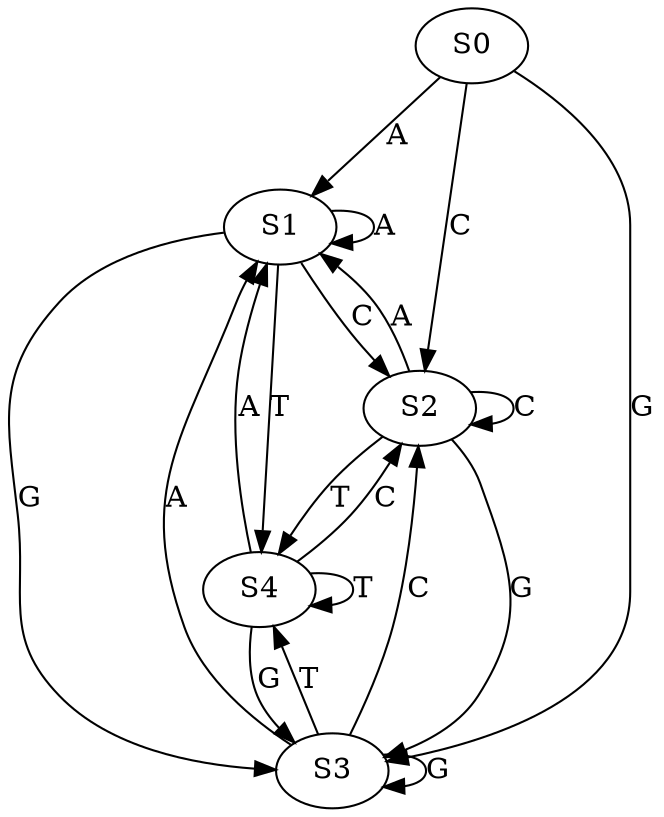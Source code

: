 strict digraph  {
	S0 -> S1 [ label = A ];
	S0 -> S2 [ label = C ];
	S0 -> S3 [ label = G ];
	S1 -> S3 [ label = G ];
	S1 -> S4 [ label = T ];
	S1 -> S1 [ label = A ];
	S1 -> S2 [ label = C ];
	S2 -> S4 [ label = T ];
	S2 -> S1 [ label = A ];
	S2 -> S3 [ label = G ];
	S2 -> S2 [ label = C ];
	S3 -> S4 [ label = T ];
	S3 -> S1 [ label = A ];
	S3 -> S3 [ label = G ];
	S3 -> S2 [ label = C ];
	S4 -> S1 [ label = A ];
	S4 -> S3 [ label = G ];
	S4 -> S2 [ label = C ];
	S4 -> S4 [ label = T ];
}
